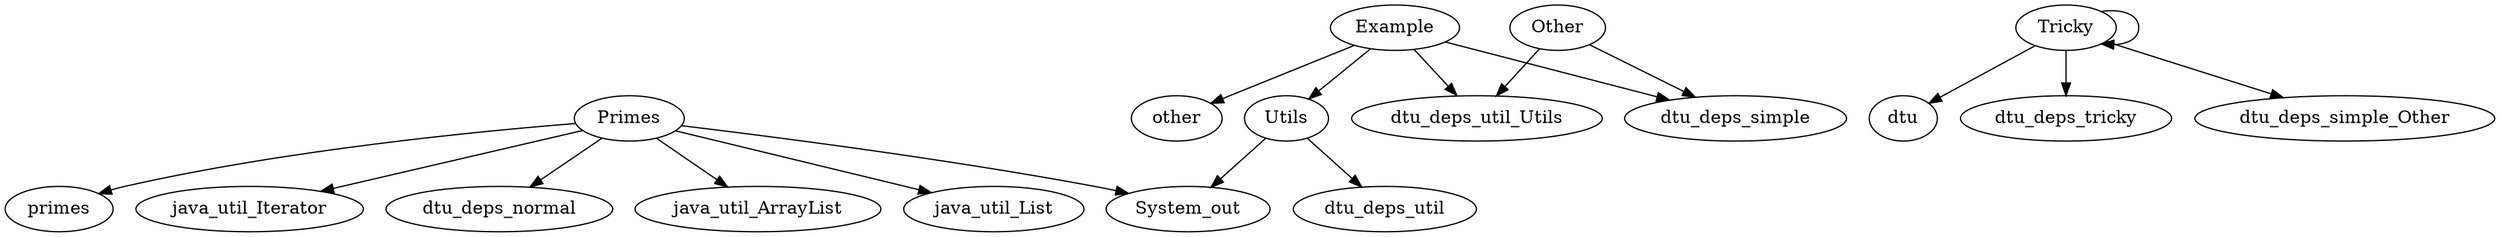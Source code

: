 digraph G { 
Utils -> System_out;
Utils -> dtu_deps_util;
Example -> other;
Example -> dtu_deps_simple;
Example -> Utils;
Example -> dtu_deps_util_Utils;
Tricky -> dtu;
Tricky -> dtu_deps_tricky;
Tricky -> Tricky;
Tricky -> dtu_deps_simple_Other;
Primes -> java_util_List;
Primes -> primes;
Primes -> java_util_Iterator;
Primes -> dtu_deps_normal;
Primes -> System_out;
Primes -> java_util_ArrayList;
Other -> dtu_deps_simple;
Other -> dtu_deps_util_Utils;
}